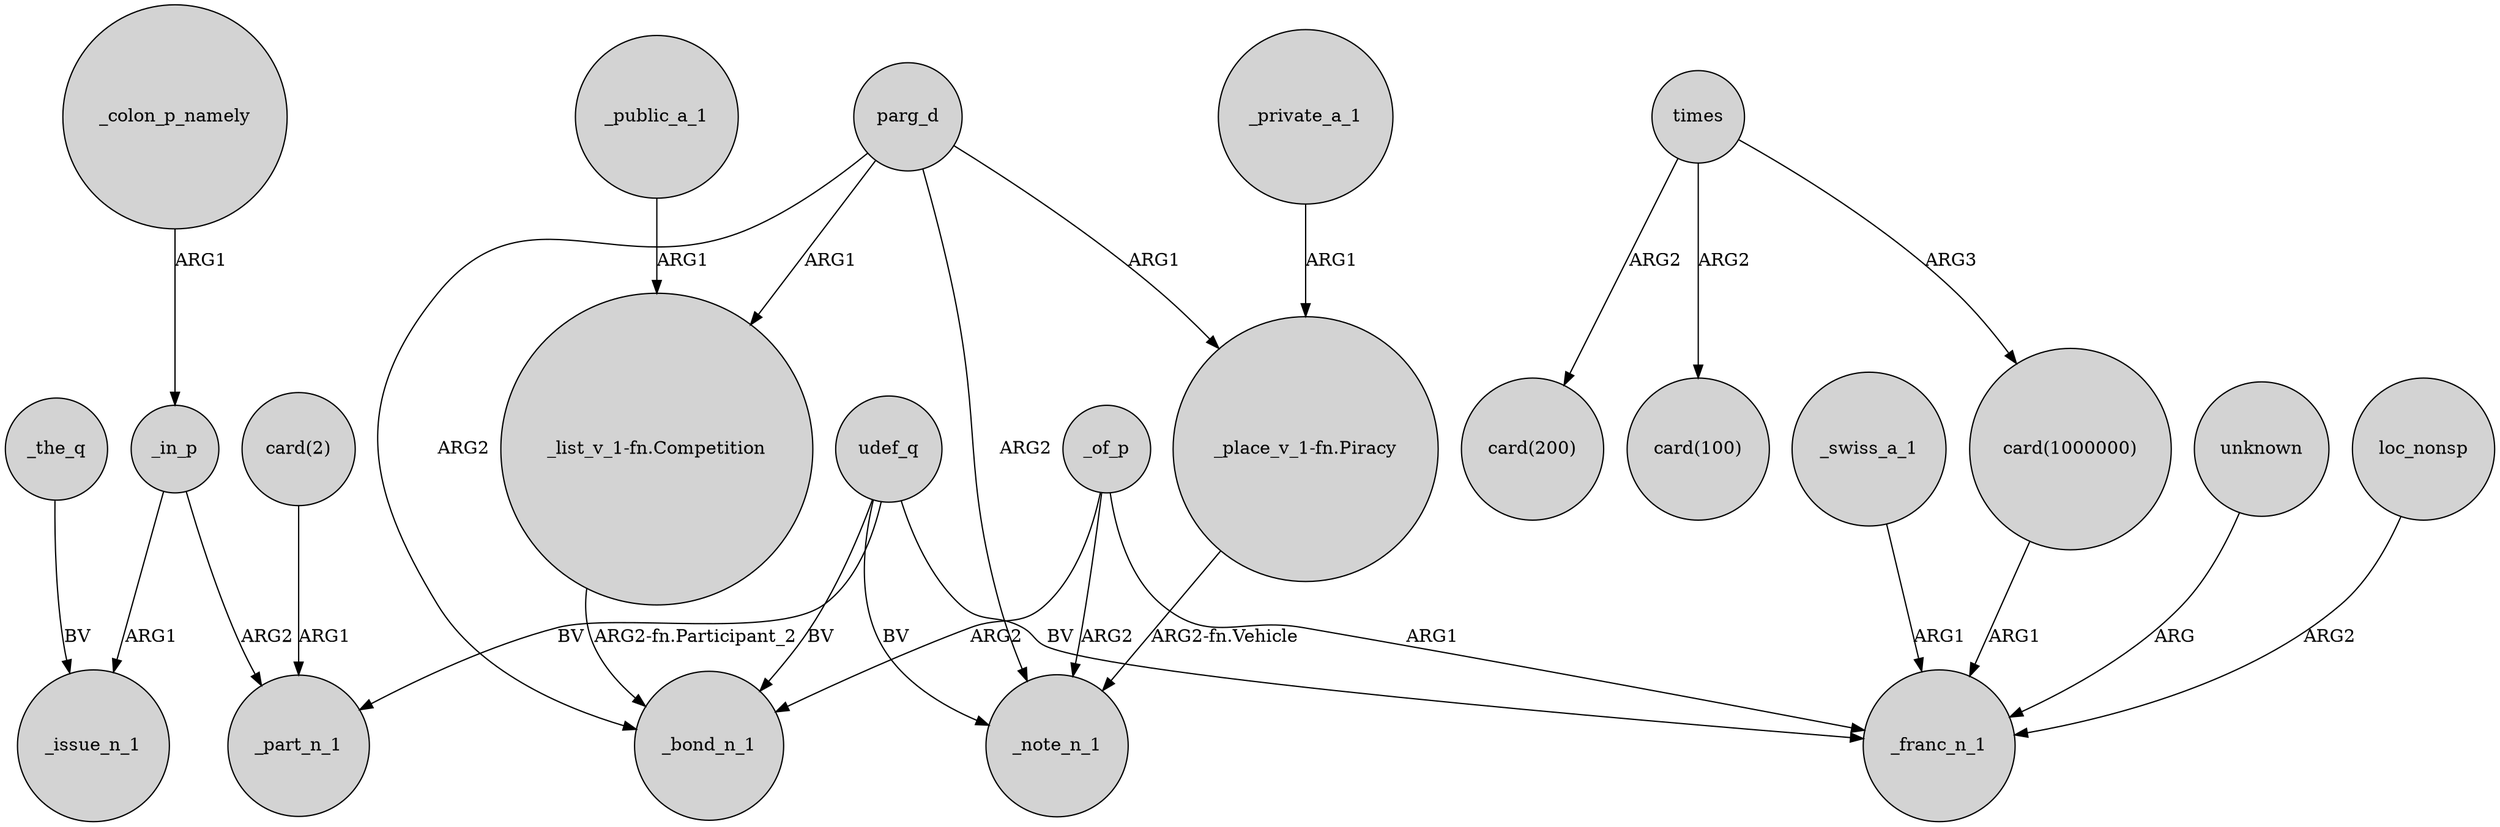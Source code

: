 digraph {
	node [shape=circle style=filled]
	parg_d -> _bond_n_1 [label=ARG2]
	"card(2)" -> _part_n_1 [label=ARG1]
	udef_q -> _bond_n_1 [label=BV]
	_swiss_a_1 -> _franc_n_1 [label=ARG1]
	"card(1000000)" -> _franc_n_1 [label=ARG1]
	times -> "card(1000000)" [label=ARG3]
	times -> "card(200)" [label=ARG2]
	_of_p -> _bond_n_1 [label=ARG2]
	times -> "card(100)" [label=ARG2]
	parg_d -> "_place_v_1-fn.Piracy" [label=ARG1]
	parg_d -> _note_n_1 [label=ARG2]
	parg_d -> "_list_v_1-fn.Competition" [label=ARG1]
	"_list_v_1-fn.Competition" -> _bond_n_1 [label="ARG2-fn.Participant_2"]
	udef_q -> _franc_n_1 [label=BV]
	_in_p -> _part_n_1 [label=ARG2]
	unknown -> _franc_n_1 [label=ARG]
	_in_p -> _issue_n_1 [label=ARG1]
	udef_q -> _note_n_1 [label=BV]
	_of_p -> _franc_n_1 [label=ARG1]
	"_place_v_1-fn.Piracy" -> _note_n_1 [label="ARG2-fn.Vehicle"]
	loc_nonsp -> _franc_n_1 [label=ARG2]
	_colon_p_namely -> _in_p [label=ARG1]
	_private_a_1 -> "_place_v_1-fn.Piracy" [label=ARG1]
	udef_q -> _part_n_1 [label=BV]
	_of_p -> _note_n_1 [label=ARG2]
	_public_a_1 -> "_list_v_1-fn.Competition" [label=ARG1]
	_the_q -> _issue_n_1 [label=BV]
}
